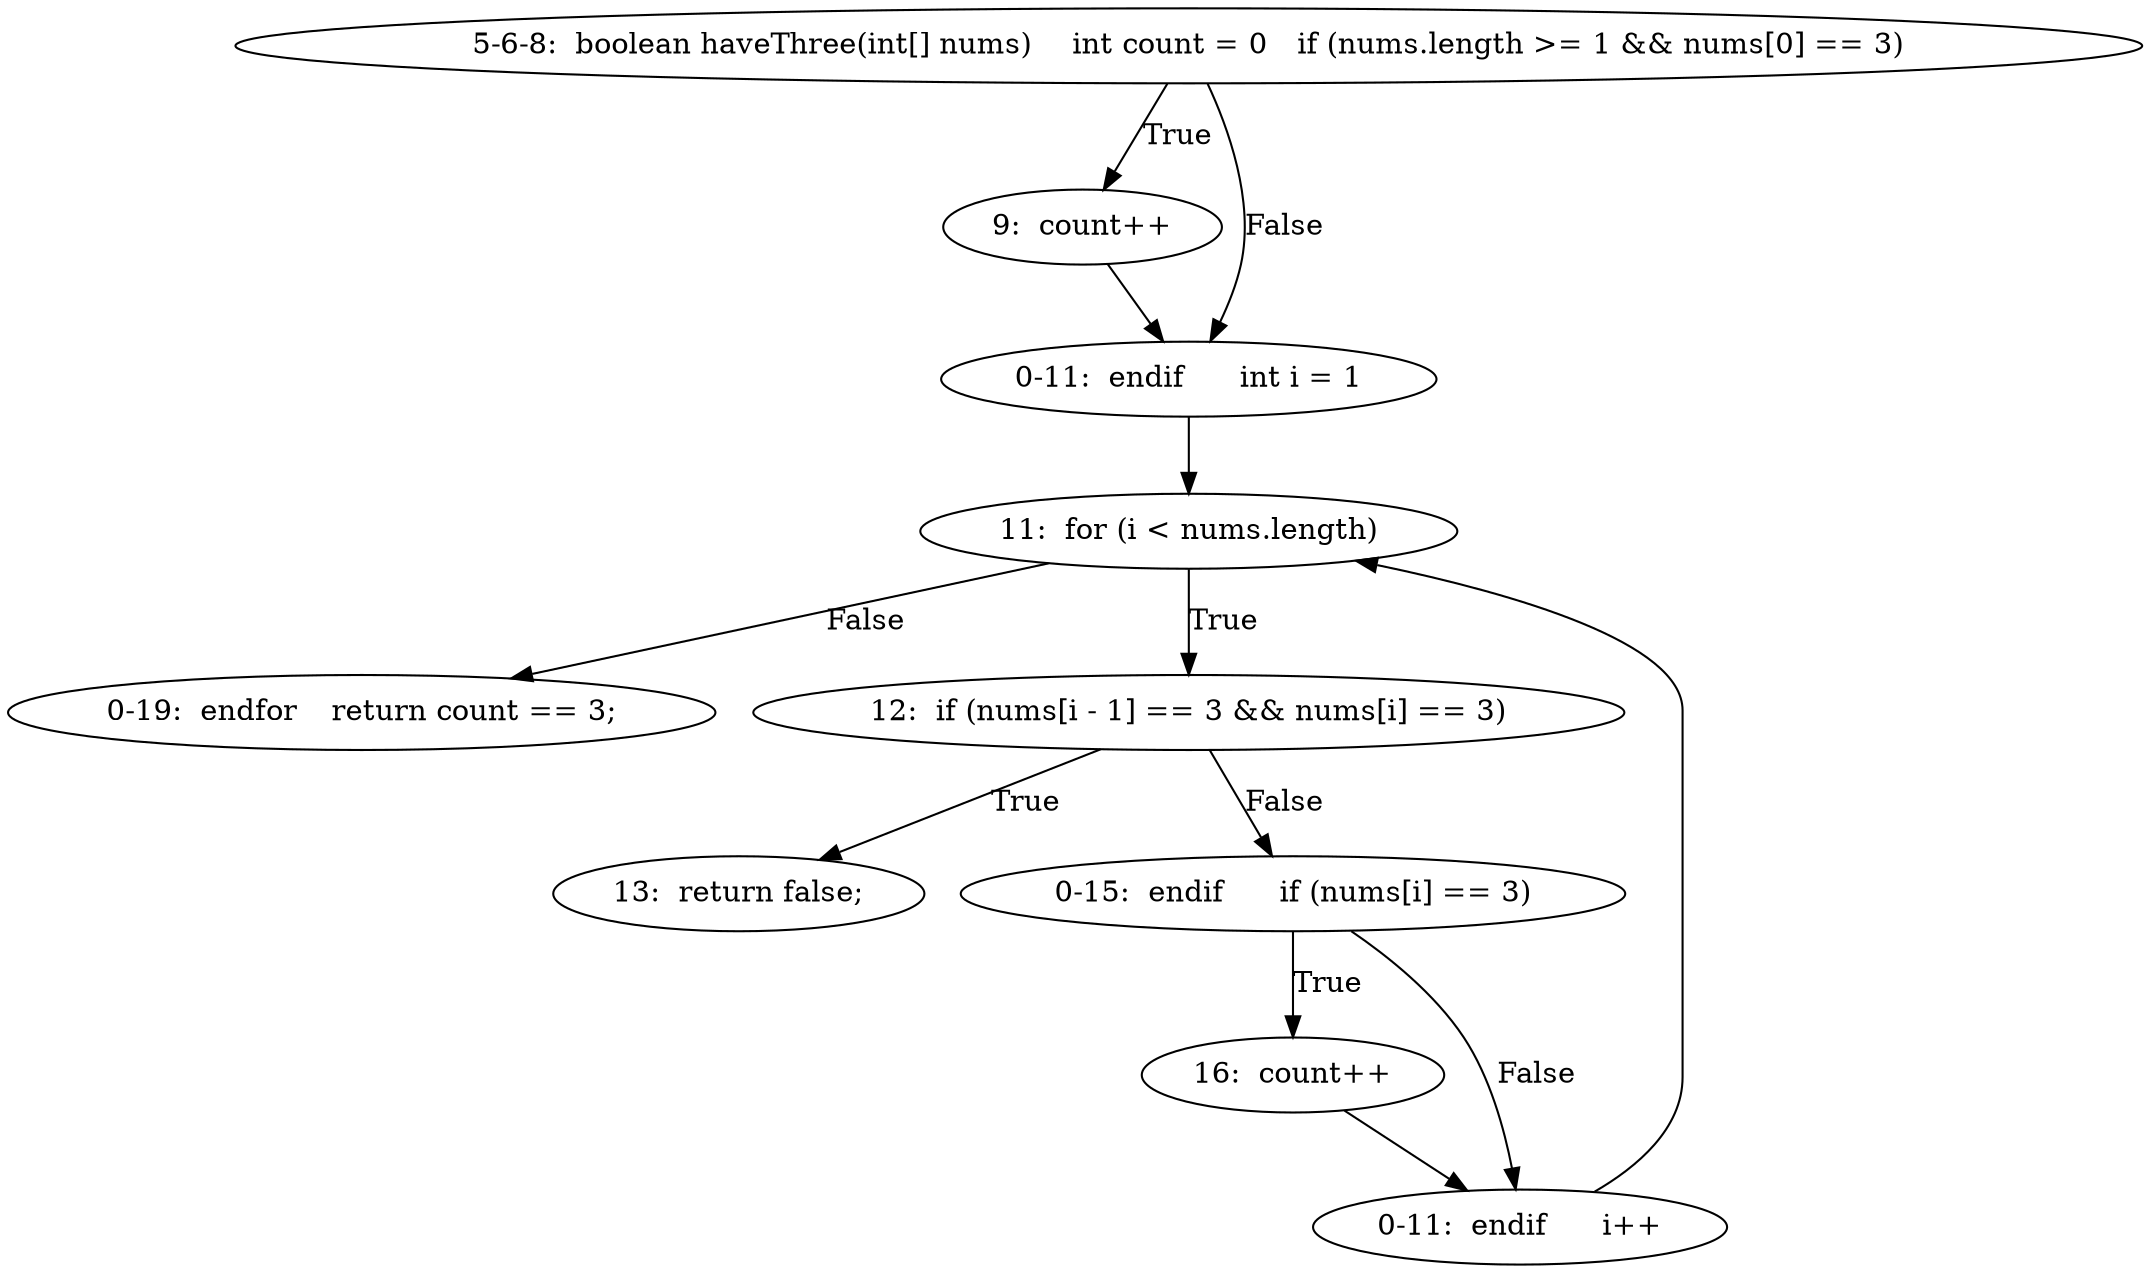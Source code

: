 digraph result_test { 
// graph-vertices
  a2  [label="5-6-8:  boolean haveThree(int[] nums)	int count = 0	if (nums.length >= 1 && nums[0] == 3)"]; 
  3  [label="9:  count++"]; 
  a3  [label="0-11:  endif	int i = 1"]; 
  6  [label="11:  for (i < nums.length)"]; 
  a4  [label="0-19:  endfor	return count == 3;"]; 
  9  [label="12:  if (nums[i - 1] == 3 && nums[i] == 3)"]; 
  10  [label="13:  return false;"]; 
  a5  [label="0-15:  endif	if (nums[i] == 3)"]; 
  13  [label="16:  count++"]; 
  a6  [label="0-11:  endif	i++"]; 
// graph-edges
  a2 -> 3  [label="True"]; 
  3 -> a3;
  a2 -> a3  [label="False"]; 
  a3 -> 6;
  6 -> a4  [label="False"]; 
  6 -> 9  [label="True"]; 
  9 -> 10  [label="True"]; 
  9 -> a5  [label="False"]; 
  a5 -> 13  [label="True"]; 
  13 -> a6;
  a5 -> a6  [label="False"]; 
  a6 -> 6;
}